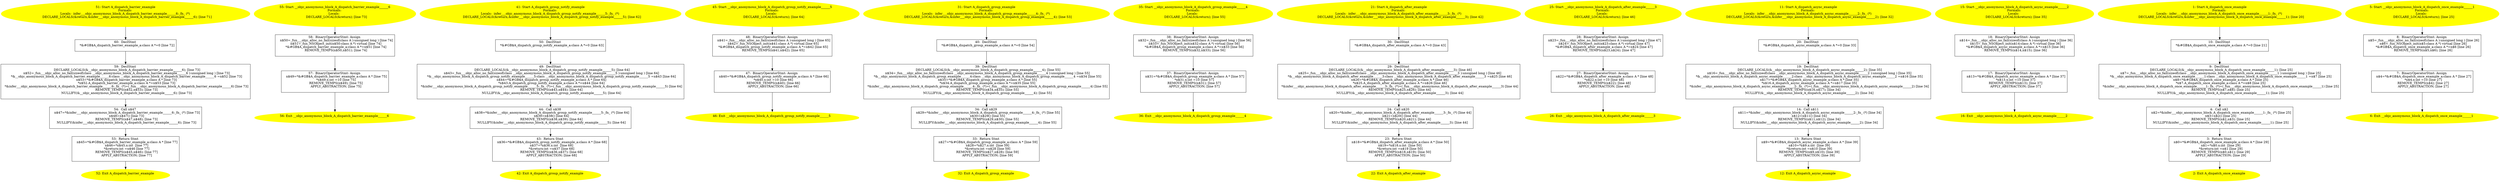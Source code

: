 /* @generated */
digraph iCFG {
60 [label="60:  DeclStmt \n   *&#GB$A_dispatch_barrier_example_a:class A *=0 [line 72]\n " shape="box"]
	

	 60 -> 59 ;
59 [label="59:  DeclStmt \n   DECLARE_LOCALS(&__objc_anonymous_block_A_dispatch_barrier_example______6); [line 73]\n  n$52=_fun___objc_alloc_no_fail(sizeof(class __objc_anonymous_block_A_dispatch_barrier_example______6 ):unsigned long ) [line 73]\n  *&__objc_anonymous_block_A_dispatch_barrier_example______6:class __objc_anonymous_block_A_dispatch_barrier_example______6 =n$52 [line 73]\n  n$53=*&#GB$A_dispatch_barrier_example_a:class A * [line 73]\n  *n$52.A_dispatch_barrier_example_a:class A *=n$53 [line 73]\n  *&infer___objc_anonymous_block_A_dispatch_barrier_example______6:_fn_ (*)=(_fun___objc_anonymous_block_A_dispatch_barrier_example______6) [line 73]\n  REMOVE_TEMPS(n$52,n$53); [line 73]\n  NULLIFY(&__objc_anonymous_block_A_dispatch_barrier_example______6); [line 73]\n " shape="box"]
	

	 59 -> 54 ;
58 [label="58:  BinaryOperatorStmt: Assign \n   n$50=_fun___objc_alloc_no_fail(sizeof(class A ):unsigned long ) [line 74]\n  n$51=_fun_NSObject_init(n$50:class A *) virtual [line 74]\n  *&#GB$A_dispatch_barrier_example_a:class A *=n$51 [line 74]\n  REMOVE_TEMPS(n$50,n$51); [line 74]\n " shape="box"]
	

	 58 -> 57 ;
57 [label="57:  BinaryOperatorStmt: Assign \n   n$49=*&#GB$A_dispatch_barrier_example_a:class A * [line 75]\n  *n$49.x:int =10 [line 75]\n  REMOVE_TEMPS(n$49); [line 75]\n  APPLY_ABSTRACTION; [line 75]\n " shape="box"]
	

	 57 -> 56 ;
56 [label="56: Exit __objc_anonymous_block_A_dispatch_barrier_example______6 \n  " color=yellow style=filled]
	

55 [label="55: Start __objc_anonymous_block_A_dispatch_barrier_example______6\nFormals: \nLocals:  \n   DECLARE_LOCALS(&return); [line 73]\n " color=yellow style=filled]
	

	 55 -> 58 ;
54 [label="54:  Call n$47 \n   n$47=*&infer___objc_anonymous_block_A_dispatch_barrier_example______6:_fn_ (*) [line 73]\n  n$48=n$47() [line 73]\n  REMOVE_TEMPS(n$47,n$48); [line 73]\n  NULLIFY(&infer___objc_anonymous_block_A_dispatch_barrier_example______6); [line 73]\n " shape="box"]
	

	 54 -> 53 ;
53 [label="53:  Return Stmt \n   n$45=*&#GB$A_dispatch_barrier_example_a:class A * [line 77]\n  n$46=*n$45.x:int  [line 77]\n  *&return:int =n$46 [line 77]\n  REMOVE_TEMPS(n$45,n$46); [line 77]\n  APPLY_ABSTRACTION; [line 77]\n " shape="box"]
	

	 53 -> 52 ;
52 [label="52: Exit A_dispatch_barrier_example \n  " color=yellow style=filled]
	

51 [label="51: Start A_dispatch_barrier_example\nFormals: \nLocals:  infer___objc_anonymous_block_A_dispatch_barrier_example______6:_fn_ (*) \n   DECLARE_LOCALS(&return,&infer___objc_anonymous_block_A_dispatch_barrier_example______6); [line 71]\n " color=yellow style=filled]
	

	 51 -> 60 ;
50 [label="50:  DeclStmt \n   *&#GB$A_dispatch_group_notify_example_a:class A *=0 [line 63]\n " shape="box"]
	

	 50 -> 49 ;
49 [label="49:  DeclStmt \n   DECLARE_LOCALS(&__objc_anonymous_block_A_dispatch_group_notify_example______5); [line 64]\n  n$43=_fun___objc_alloc_no_fail(sizeof(class __objc_anonymous_block_A_dispatch_group_notify_example______5 ):unsigned long ) [line 64]\n  *&__objc_anonymous_block_A_dispatch_group_notify_example______5:class __objc_anonymous_block_A_dispatch_group_notify_example______5 =n$43 [line 64]\n  n$44=*&#GB$A_dispatch_group_notify_example_a:class A * [line 64]\n  *n$43.A_dispatch_group_notify_example_a:class A *=n$44 [line 64]\n  *&infer___objc_anonymous_block_A_dispatch_group_notify_example______5:_fn_ (*)=(_fun___objc_anonymous_block_A_dispatch_group_notify_example______5) [line 64]\n  REMOVE_TEMPS(n$43,n$44); [line 64]\n  NULLIFY(&__objc_anonymous_block_A_dispatch_group_notify_example______5); [line 64]\n " shape="box"]
	

	 49 -> 44 ;
48 [label="48:  BinaryOperatorStmt: Assign \n   n$41=_fun___objc_alloc_no_fail(sizeof(class A ):unsigned long ) [line 65]\n  n$42=_fun_NSObject_init(n$41:class A *) virtual [line 65]\n  *&#GB$A_dispatch_group_notify_example_a:class A *=n$42 [line 65]\n  REMOVE_TEMPS(n$41,n$42); [line 65]\n " shape="box"]
	

	 48 -> 47 ;
47 [label="47:  BinaryOperatorStmt: Assign \n   n$40=*&#GB$A_dispatch_group_notify_example_a:class A * [line 66]\n  *n$40.x:int =10 [line 66]\n  REMOVE_TEMPS(n$40); [line 66]\n  APPLY_ABSTRACTION; [line 66]\n " shape="box"]
	

	 47 -> 46 ;
46 [label="46: Exit __objc_anonymous_block_A_dispatch_group_notify_example______5 \n  " color=yellow style=filled]
	

45 [label="45: Start __objc_anonymous_block_A_dispatch_group_notify_example______5\nFormals: \nLocals:  \n   DECLARE_LOCALS(&return); [line 64]\n " color=yellow style=filled]
	

	 45 -> 48 ;
44 [label="44:  Call n$38 \n   n$38=*&infer___objc_anonymous_block_A_dispatch_group_notify_example______5:_fn_ (*) [line 64]\n  n$39=n$38() [line 64]\n  REMOVE_TEMPS(n$38,n$39); [line 64]\n  NULLIFY(&infer___objc_anonymous_block_A_dispatch_group_notify_example______5); [line 64]\n " shape="box"]
	

	 44 -> 43 ;
43 [label="43:  Return Stmt \n   n$36=*&#GB$A_dispatch_group_notify_example_a:class A * [line 68]\n  n$37=*n$36.x:int  [line 68]\n  *&return:int =n$37 [line 68]\n  REMOVE_TEMPS(n$36,n$37); [line 68]\n  APPLY_ABSTRACTION; [line 68]\n " shape="box"]
	

	 43 -> 42 ;
42 [label="42: Exit A_dispatch_group_notify_example \n  " color=yellow style=filled]
	

41 [label="41: Start A_dispatch_group_notify_example\nFormals: \nLocals:  infer___objc_anonymous_block_A_dispatch_group_notify_example______5:_fn_ (*) \n   DECLARE_LOCALS(&return,&infer___objc_anonymous_block_A_dispatch_group_notify_example______5); [line 62]\n " color=yellow style=filled]
	

	 41 -> 50 ;
40 [label="40:  DeclStmt \n   *&#GB$A_dispatch_group_example_a:class A *=0 [line 54]\n " shape="box"]
	

	 40 -> 39 ;
39 [label="39:  DeclStmt \n   DECLARE_LOCALS(&__objc_anonymous_block_A_dispatch_group_example______4); [line 55]\n  n$34=_fun___objc_alloc_no_fail(sizeof(class __objc_anonymous_block_A_dispatch_group_example______4 ):unsigned long ) [line 55]\n  *&__objc_anonymous_block_A_dispatch_group_example______4:class __objc_anonymous_block_A_dispatch_group_example______4 =n$34 [line 55]\n  n$35=*&#GB$A_dispatch_group_example_a:class A * [line 55]\n  *n$34.A_dispatch_group_example_a:class A *=n$35 [line 55]\n  *&infer___objc_anonymous_block_A_dispatch_group_example______4:_fn_ (*)=(_fun___objc_anonymous_block_A_dispatch_group_example______4) [line 55]\n  REMOVE_TEMPS(n$34,n$35); [line 55]\n  NULLIFY(&__objc_anonymous_block_A_dispatch_group_example______4); [line 55]\n " shape="box"]
	

	 39 -> 34 ;
38 [label="38:  BinaryOperatorStmt: Assign \n   n$32=_fun___objc_alloc_no_fail(sizeof(class A ):unsigned long ) [line 56]\n  n$33=_fun_NSObject_init(n$32:class A *) virtual [line 56]\n  *&#GB$A_dispatch_group_example_a:class A *=n$33 [line 56]\n  REMOVE_TEMPS(n$32,n$33); [line 56]\n " shape="box"]
	

	 38 -> 37 ;
37 [label="37:  BinaryOperatorStmt: Assign \n   n$31=*&#GB$A_dispatch_group_example_a:class A * [line 57]\n  *n$31.x:int =10 [line 57]\n  REMOVE_TEMPS(n$31); [line 57]\n  APPLY_ABSTRACTION; [line 57]\n " shape="box"]
	

	 37 -> 36 ;
36 [label="36: Exit __objc_anonymous_block_A_dispatch_group_example______4 \n  " color=yellow style=filled]
	

35 [label="35: Start __objc_anonymous_block_A_dispatch_group_example______4\nFormals: \nLocals:  \n   DECLARE_LOCALS(&return); [line 55]\n " color=yellow style=filled]
	

	 35 -> 38 ;
34 [label="34:  Call n$29 \n   n$29=*&infer___objc_anonymous_block_A_dispatch_group_example______4:_fn_ (*) [line 55]\n  n$30=n$29() [line 55]\n  REMOVE_TEMPS(n$29,n$30); [line 55]\n  NULLIFY(&infer___objc_anonymous_block_A_dispatch_group_example______4); [line 55]\n " shape="box"]
	

	 34 -> 33 ;
33 [label="33:  Return Stmt \n   n$27=*&#GB$A_dispatch_group_example_a:class A * [line 59]\n  n$28=*n$27.x:int  [line 59]\n  *&return:int =n$28 [line 59]\n  REMOVE_TEMPS(n$27,n$28); [line 59]\n  APPLY_ABSTRACTION; [line 59]\n " shape="box"]
	

	 33 -> 32 ;
32 [label="32: Exit A_dispatch_group_example \n  " color=yellow style=filled]
	

31 [label="31: Start A_dispatch_group_example\nFormals: \nLocals:  infer___objc_anonymous_block_A_dispatch_group_example______4:_fn_ (*) \n   DECLARE_LOCALS(&return,&infer___objc_anonymous_block_A_dispatch_group_example______4); [line 53]\n " color=yellow style=filled]
	

	 31 -> 40 ;
30 [label="30:  DeclStmt \n   *&#GB$A_dispatch_after_example_a:class A *=0 [line 43]\n " shape="box"]
	

	 30 -> 29 ;
29 [label="29:  DeclStmt \n   DECLARE_LOCALS(&__objc_anonymous_block_A_dispatch_after_example______3); [line 46]\n  n$25=_fun___objc_alloc_no_fail(sizeof(class __objc_anonymous_block_A_dispatch_after_example______3 ):unsigned long ) [line 46]\n  *&__objc_anonymous_block_A_dispatch_after_example______3:class __objc_anonymous_block_A_dispatch_after_example______3 =n$25 [line 46]\n  n$26=*&#GB$A_dispatch_after_example_a:class A * [line 46]\n  *n$25.A_dispatch_after_example_a:class A *=n$26 [line 46]\n  *&infer___objc_anonymous_block_A_dispatch_after_example______3:_fn_ (*)=(_fun___objc_anonymous_block_A_dispatch_after_example______3) [line 44]\n  REMOVE_TEMPS(n$25,n$26); [line 44]\n  NULLIFY(&__objc_anonymous_block_A_dispatch_after_example______3); [line 44]\n " shape="box"]
	

	 29 -> 24 ;
28 [label="28:  BinaryOperatorStmt: Assign \n   n$23=_fun___objc_alloc_no_fail(sizeof(class A ):unsigned long ) [line 47]\n  n$24=_fun_NSObject_init(n$23:class A *) virtual [line 47]\n  *&#GB$A_dispatch_after_example_a:class A *=n$24 [line 47]\n  REMOVE_TEMPS(n$23,n$24); [line 47]\n " shape="box"]
	

	 28 -> 27 ;
27 [label="27:  BinaryOperatorStmt: Assign \n   n$22=*&#GB$A_dispatch_after_example_a:class A * [line 48]\n  *n$22.x:int =10 [line 48]\n  REMOVE_TEMPS(n$22); [line 48]\n  APPLY_ABSTRACTION; [line 48]\n " shape="box"]
	

	 27 -> 26 ;
26 [label="26: Exit __objc_anonymous_block_A_dispatch_after_example______3 \n  " color=yellow style=filled]
	

25 [label="25: Start __objc_anonymous_block_A_dispatch_after_example______3\nFormals: \nLocals:  \n   DECLARE_LOCALS(&return); [line 46]\n " color=yellow style=filled]
	

	 25 -> 28 ;
24 [label="24:  Call n$20 \n   n$20=*&infer___objc_anonymous_block_A_dispatch_after_example______3:_fn_ (*) [line 44]\n  n$21=n$20() [line 44]\n  REMOVE_TEMPS(n$20,n$21); [line 44]\n  NULLIFY(&infer___objc_anonymous_block_A_dispatch_after_example______3); [line 44]\n " shape="box"]
	

	 24 -> 23 ;
23 [label="23:  Return Stmt \n   n$18=*&#GB$A_dispatch_after_example_a:class A * [line 50]\n  n$19=*n$18.x:int  [line 50]\n  *&return:int =n$19 [line 50]\n  REMOVE_TEMPS(n$18,n$19); [line 50]\n  APPLY_ABSTRACTION; [line 50]\n " shape="box"]
	

	 23 -> 22 ;
22 [label="22: Exit A_dispatch_after_example \n  " color=yellow style=filled]
	

21 [label="21: Start A_dispatch_after_example\nFormals: \nLocals:  infer___objc_anonymous_block_A_dispatch_after_example______3:_fn_ (*) \n   DECLARE_LOCALS(&return,&infer___objc_anonymous_block_A_dispatch_after_example______3); [line 42]\n " color=yellow style=filled]
	

	 21 -> 30 ;
20 [label="20:  DeclStmt \n   *&#GB$A_dispatch_async_example_a:class A *=0 [line 33]\n " shape="box"]
	

	 20 -> 19 ;
19 [label="19:  DeclStmt \n   DECLARE_LOCALS(&__objc_anonymous_block_A_dispatch_async_example______2); [line 35]\n  n$16=_fun___objc_alloc_no_fail(sizeof(class __objc_anonymous_block_A_dispatch_async_example______2 ):unsigned long ) [line 35]\n  *&__objc_anonymous_block_A_dispatch_async_example______2:class __objc_anonymous_block_A_dispatch_async_example______2 =n$16 [line 35]\n  n$17=*&#GB$A_dispatch_async_example_a:class A * [line 35]\n  *n$16.A_dispatch_async_example_a:class A *=n$17 [line 35]\n  *&infer___objc_anonymous_block_A_dispatch_async_example______2:_fn_ (*)=(_fun___objc_anonymous_block_A_dispatch_async_example______2) [line 34]\n  REMOVE_TEMPS(n$16,n$17); [line 34]\n  NULLIFY(&__objc_anonymous_block_A_dispatch_async_example______2); [line 34]\n " shape="box"]
	

	 19 -> 14 ;
18 [label="18:  BinaryOperatorStmt: Assign \n   n$14=_fun___objc_alloc_no_fail(sizeof(class A ):unsigned long ) [line 36]\n  n$15=_fun_NSObject_init(n$14:class A *) virtual [line 36]\n  *&#GB$A_dispatch_async_example_a:class A *=n$15 [line 36]\n  REMOVE_TEMPS(n$14,n$15); [line 36]\n " shape="box"]
	

	 18 -> 17 ;
17 [label="17:  BinaryOperatorStmt: Assign \n   n$13=*&#GB$A_dispatch_async_example_a:class A * [line 37]\n  *n$13.x:int =10 [line 37]\n  REMOVE_TEMPS(n$13); [line 37]\n  APPLY_ABSTRACTION; [line 37]\n " shape="box"]
	

	 17 -> 16 ;
16 [label="16: Exit __objc_anonymous_block_A_dispatch_async_example______2 \n  " color=yellow style=filled]
	

15 [label="15: Start __objc_anonymous_block_A_dispatch_async_example______2\nFormals: \nLocals:  \n   DECLARE_LOCALS(&return); [line 35]\n " color=yellow style=filled]
	

	 15 -> 18 ;
14 [label="14:  Call n$11 \n   n$11=*&infer___objc_anonymous_block_A_dispatch_async_example______2:_fn_ (*) [line 34]\n  n$12=n$11() [line 34]\n  REMOVE_TEMPS(n$11,n$12); [line 34]\n  NULLIFY(&infer___objc_anonymous_block_A_dispatch_async_example______2); [line 34]\n " shape="box"]
	

	 14 -> 13 ;
13 [label="13:  Return Stmt \n   n$9=*&#GB$A_dispatch_async_example_a:class A * [line 39]\n  n$10=*n$9.x:int  [line 39]\n  *&return:int =n$10 [line 39]\n  REMOVE_TEMPS(n$9,n$10); [line 39]\n  APPLY_ABSTRACTION; [line 39]\n " shape="box"]
	

	 13 -> 12 ;
12 [label="12: Exit A_dispatch_async_example \n  " color=yellow style=filled]
	

11 [label="11: Start A_dispatch_async_example\nFormals: \nLocals:  infer___objc_anonymous_block_A_dispatch_async_example______2:_fn_ (*) \n   DECLARE_LOCALS(&return,&infer___objc_anonymous_block_A_dispatch_async_example______2); [line 32]\n " color=yellow style=filled]
	

	 11 -> 20 ;
10 [label="10:  DeclStmt \n   *&#GB$A_dispatch_once_example_a:class A *=0 [line 21]\n " shape="box"]
	

	 10 -> 9 ;
9 [label="9:  DeclStmt \n   DECLARE_LOCALS(&__objc_anonymous_block_A_dispatch_once_example______1); [line 25]\n  n$7=_fun___objc_alloc_no_fail(sizeof(class __objc_anonymous_block_A_dispatch_once_example______1 ):unsigned long ) [line 25]\n  *&__objc_anonymous_block_A_dispatch_once_example______1:class __objc_anonymous_block_A_dispatch_once_example______1 =n$7 [line 25]\n  n$8=*&#GB$A_dispatch_once_example_a:class A * [line 25]\n  *n$7.A_dispatch_once_example_a:class A *=n$8 [line 25]\n  *&infer___objc_anonymous_block_A_dispatch_once_example______1:_fn_ (*)=(_fun___objc_anonymous_block_A_dispatch_once_example______1) [line 25]\n  REMOVE_TEMPS(n$7,n$8); [line 25]\n  NULLIFY(&__objc_anonymous_block_A_dispatch_once_example______1); [line 25]\n " shape="box"]
	

	 9 -> 4 ;
8 [label="8:  BinaryOperatorStmt: Assign \n   n$5=_fun___objc_alloc_no_fail(sizeof(class A ):unsigned long ) [line 26]\n  n$6=_fun_NSObject_init(n$5:class A *) virtual [line 26]\n  *&#GB$A_dispatch_once_example_a:class A *=n$6 [line 26]\n  REMOVE_TEMPS(n$5,n$6); [line 26]\n " shape="box"]
	

	 8 -> 7 ;
7 [label="7:  BinaryOperatorStmt: Assign \n   n$4=*&#GB$A_dispatch_once_example_a:class A * [line 27]\n  *n$4.x:int =10 [line 27]\n  REMOVE_TEMPS(n$4); [line 27]\n  APPLY_ABSTRACTION; [line 27]\n " shape="box"]
	

	 7 -> 6 ;
6 [label="6: Exit __objc_anonymous_block_A_dispatch_once_example______1 \n  " color=yellow style=filled]
	

5 [label="5: Start __objc_anonymous_block_A_dispatch_once_example______1\nFormals: \nLocals:  \n   DECLARE_LOCALS(&return); [line 25]\n " color=yellow style=filled]
	

	 5 -> 8 ;
4 [label="4:  Call n$2 \n   n$2=*&infer___objc_anonymous_block_A_dispatch_once_example______1:_fn_ (*) [line 25]\n  n$3=n$2() [line 25]\n  REMOVE_TEMPS(n$2,n$3); [line 25]\n  NULLIFY(&infer___objc_anonymous_block_A_dispatch_once_example______1); [line 25]\n " shape="box"]
	

	 4 -> 3 ;
3 [label="3:  Return Stmt \n   n$0=*&#GB$A_dispatch_once_example_a:class A * [line 29]\n  n$1=*n$0.x:int  [line 29]\n  *&return:int =n$1 [line 29]\n  REMOVE_TEMPS(n$0,n$1); [line 29]\n  APPLY_ABSTRACTION; [line 29]\n " shape="box"]
	

	 3 -> 2 ;
2 [label="2: Exit A_dispatch_once_example \n  " color=yellow style=filled]
	

1 [label="1: Start A_dispatch_once_example\nFormals: \nLocals:  infer___objc_anonymous_block_A_dispatch_once_example______1:_fn_ (*) \n   DECLARE_LOCALS(&return,&infer___objc_anonymous_block_A_dispatch_once_example______1); [line 20]\n " color=yellow style=filled]
	

	 1 -> 10 ;
}
